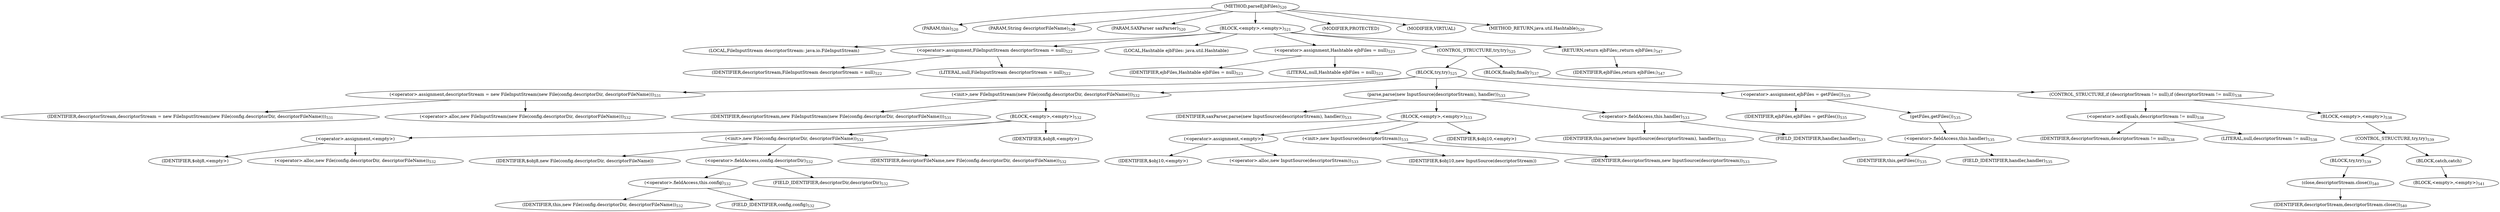 digraph "parseEjbFiles" {  
"934" [label = <(METHOD,parseEjbFiles)<SUB>520</SUB>> ]
"935" [label = <(PARAM,this)<SUB>520</SUB>> ]
"936" [label = <(PARAM,String descriptorFileName)<SUB>520</SUB>> ]
"937" [label = <(PARAM,SAXParser saxParser)<SUB>520</SUB>> ]
"938" [label = <(BLOCK,&lt;empty&gt;,&lt;empty&gt;)<SUB>521</SUB>> ]
"47" [label = <(LOCAL,FileInputStream descriptorStream: java.io.FileInputStream)> ]
"939" [label = <(&lt;operator&gt;.assignment,FileInputStream descriptorStream = null)<SUB>522</SUB>> ]
"940" [label = <(IDENTIFIER,descriptorStream,FileInputStream descriptorStream = null)<SUB>522</SUB>> ]
"941" [label = <(LITERAL,null,FileInputStream descriptorStream = null)<SUB>522</SUB>> ]
"942" [label = <(LOCAL,Hashtable ejbFiles: java.util.Hashtable)> ]
"943" [label = <(&lt;operator&gt;.assignment,Hashtable ejbFiles = null)<SUB>523</SUB>> ]
"944" [label = <(IDENTIFIER,ejbFiles,Hashtable ejbFiles = null)<SUB>523</SUB>> ]
"945" [label = <(LITERAL,null,Hashtable ejbFiles = null)<SUB>523</SUB>> ]
"946" [label = <(CONTROL_STRUCTURE,try,try)<SUB>525</SUB>> ]
"947" [label = <(BLOCK,try,try)<SUB>525</SUB>> ]
"948" [label = <(&lt;operator&gt;.assignment,descriptorStream = new FileInputStream(new File(config.descriptorDir, descriptorFileName)))<SUB>531</SUB>> ]
"949" [label = <(IDENTIFIER,descriptorStream,descriptorStream = new FileInputStream(new File(config.descriptorDir, descriptorFileName)))<SUB>531</SUB>> ]
"950" [label = <(&lt;operator&gt;.alloc,new FileInputStream(new File(config.descriptorDir, descriptorFileName)))<SUB>532</SUB>> ]
"951" [label = <(&lt;init&gt;,new FileInputStream(new File(config.descriptorDir, descriptorFileName)))<SUB>532</SUB>> ]
"46" [label = <(IDENTIFIER,descriptorStream,new FileInputStream(new File(config.descriptorDir, descriptorFileName)))<SUB>531</SUB>> ]
"952" [label = <(BLOCK,&lt;empty&gt;,&lt;empty&gt;)<SUB>532</SUB>> ]
"953" [label = <(&lt;operator&gt;.assignment,&lt;empty&gt;)> ]
"954" [label = <(IDENTIFIER,$obj8,&lt;empty&gt;)> ]
"955" [label = <(&lt;operator&gt;.alloc,new File(config.descriptorDir, descriptorFileName))<SUB>532</SUB>> ]
"956" [label = <(&lt;init&gt;,new File(config.descriptorDir, descriptorFileName))<SUB>532</SUB>> ]
"957" [label = <(IDENTIFIER,$obj8,new File(config.descriptorDir, descriptorFileName))> ]
"958" [label = <(&lt;operator&gt;.fieldAccess,config.descriptorDir)<SUB>532</SUB>> ]
"959" [label = <(&lt;operator&gt;.fieldAccess,this.config)<SUB>532</SUB>> ]
"960" [label = <(IDENTIFIER,this,new File(config.descriptorDir, descriptorFileName))<SUB>532</SUB>> ]
"961" [label = <(FIELD_IDENTIFIER,config,config)<SUB>532</SUB>> ]
"962" [label = <(FIELD_IDENTIFIER,descriptorDir,descriptorDir)<SUB>532</SUB>> ]
"963" [label = <(IDENTIFIER,descriptorFileName,new File(config.descriptorDir, descriptorFileName))<SUB>532</SUB>> ]
"964" [label = <(IDENTIFIER,$obj8,&lt;empty&gt;)> ]
"965" [label = <(parse,parse(new InputSource(descriptorStream), handler))<SUB>533</SUB>> ]
"966" [label = <(IDENTIFIER,saxParser,parse(new InputSource(descriptorStream), handler))<SUB>533</SUB>> ]
"967" [label = <(BLOCK,&lt;empty&gt;,&lt;empty&gt;)<SUB>533</SUB>> ]
"968" [label = <(&lt;operator&gt;.assignment,&lt;empty&gt;)> ]
"969" [label = <(IDENTIFIER,$obj10,&lt;empty&gt;)> ]
"970" [label = <(&lt;operator&gt;.alloc,new InputSource(descriptorStream))<SUB>533</SUB>> ]
"971" [label = <(&lt;init&gt;,new InputSource(descriptorStream))<SUB>533</SUB>> ]
"972" [label = <(IDENTIFIER,$obj10,new InputSource(descriptorStream))> ]
"973" [label = <(IDENTIFIER,descriptorStream,new InputSource(descriptorStream))<SUB>533</SUB>> ]
"974" [label = <(IDENTIFIER,$obj10,&lt;empty&gt;)> ]
"975" [label = <(&lt;operator&gt;.fieldAccess,this.handler)<SUB>533</SUB>> ]
"976" [label = <(IDENTIFIER,this,parse(new InputSource(descriptorStream), handler))<SUB>533</SUB>> ]
"977" [label = <(FIELD_IDENTIFIER,handler,handler)<SUB>533</SUB>> ]
"978" [label = <(&lt;operator&gt;.assignment,ejbFiles = getFiles())<SUB>535</SUB>> ]
"979" [label = <(IDENTIFIER,ejbFiles,ejbFiles = getFiles())<SUB>535</SUB>> ]
"980" [label = <(getFiles,getFiles())<SUB>535</SUB>> ]
"981" [label = <(&lt;operator&gt;.fieldAccess,this.handler)<SUB>535</SUB>> ]
"982" [label = <(IDENTIFIER,this,getFiles())<SUB>535</SUB>> ]
"983" [label = <(FIELD_IDENTIFIER,handler,handler)<SUB>535</SUB>> ]
"984" [label = <(BLOCK,finally,finally)<SUB>537</SUB>> ]
"985" [label = <(CONTROL_STRUCTURE,if (descriptorStream != null),if (descriptorStream != null))<SUB>538</SUB>> ]
"986" [label = <(&lt;operator&gt;.notEquals,descriptorStream != null)<SUB>538</SUB>> ]
"987" [label = <(IDENTIFIER,descriptorStream,descriptorStream != null)<SUB>538</SUB>> ]
"988" [label = <(LITERAL,null,descriptorStream != null)<SUB>538</SUB>> ]
"989" [label = <(BLOCK,&lt;empty&gt;,&lt;empty&gt;)<SUB>538</SUB>> ]
"990" [label = <(CONTROL_STRUCTURE,try,try)<SUB>539</SUB>> ]
"991" [label = <(BLOCK,try,try)<SUB>539</SUB>> ]
"992" [label = <(close,descriptorStream.close())<SUB>540</SUB>> ]
"993" [label = <(IDENTIFIER,descriptorStream,descriptorStream.close())<SUB>540</SUB>> ]
"994" [label = <(BLOCK,catch,catch)> ]
"995" [label = <(BLOCK,&lt;empty&gt;,&lt;empty&gt;)<SUB>541</SUB>> ]
"996" [label = <(RETURN,return ejbFiles;,return ejbFiles;)<SUB>547</SUB>> ]
"997" [label = <(IDENTIFIER,ejbFiles,return ejbFiles;)<SUB>547</SUB>> ]
"998" [label = <(MODIFIER,PROTECTED)> ]
"999" [label = <(MODIFIER,VIRTUAL)> ]
"1000" [label = <(METHOD_RETURN,java.util.Hashtable)<SUB>520</SUB>> ]
  "934" -> "935" 
  "934" -> "936" 
  "934" -> "937" 
  "934" -> "938" 
  "934" -> "998" 
  "934" -> "999" 
  "934" -> "1000" 
  "938" -> "47" 
  "938" -> "939" 
  "938" -> "942" 
  "938" -> "943" 
  "938" -> "946" 
  "938" -> "996" 
  "939" -> "940" 
  "939" -> "941" 
  "943" -> "944" 
  "943" -> "945" 
  "946" -> "947" 
  "946" -> "984" 
  "947" -> "948" 
  "947" -> "951" 
  "947" -> "965" 
  "947" -> "978" 
  "948" -> "949" 
  "948" -> "950" 
  "951" -> "46" 
  "951" -> "952" 
  "952" -> "953" 
  "952" -> "956" 
  "952" -> "964" 
  "953" -> "954" 
  "953" -> "955" 
  "956" -> "957" 
  "956" -> "958" 
  "956" -> "963" 
  "958" -> "959" 
  "958" -> "962" 
  "959" -> "960" 
  "959" -> "961" 
  "965" -> "966" 
  "965" -> "967" 
  "965" -> "975" 
  "967" -> "968" 
  "967" -> "971" 
  "967" -> "974" 
  "968" -> "969" 
  "968" -> "970" 
  "971" -> "972" 
  "971" -> "973" 
  "975" -> "976" 
  "975" -> "977" 
  "978" -> "979" 
  "978" -> "980" 
  "980" -> "981" 
  "981" -> "982" 
  "981" -> "983" 
  "984" -> "985" 
  "985" -> "986" 
  "985" -> "989" 
  "986" -> "987" 
  "986" -> "988" 
  "989" -> "990" 
  "990" -> "991" 
  "990" -> "994" 
  "991" -> "992" 
  "992" -> "993" 
  "994" -> "995" 
  "996" -> "997" 
}
